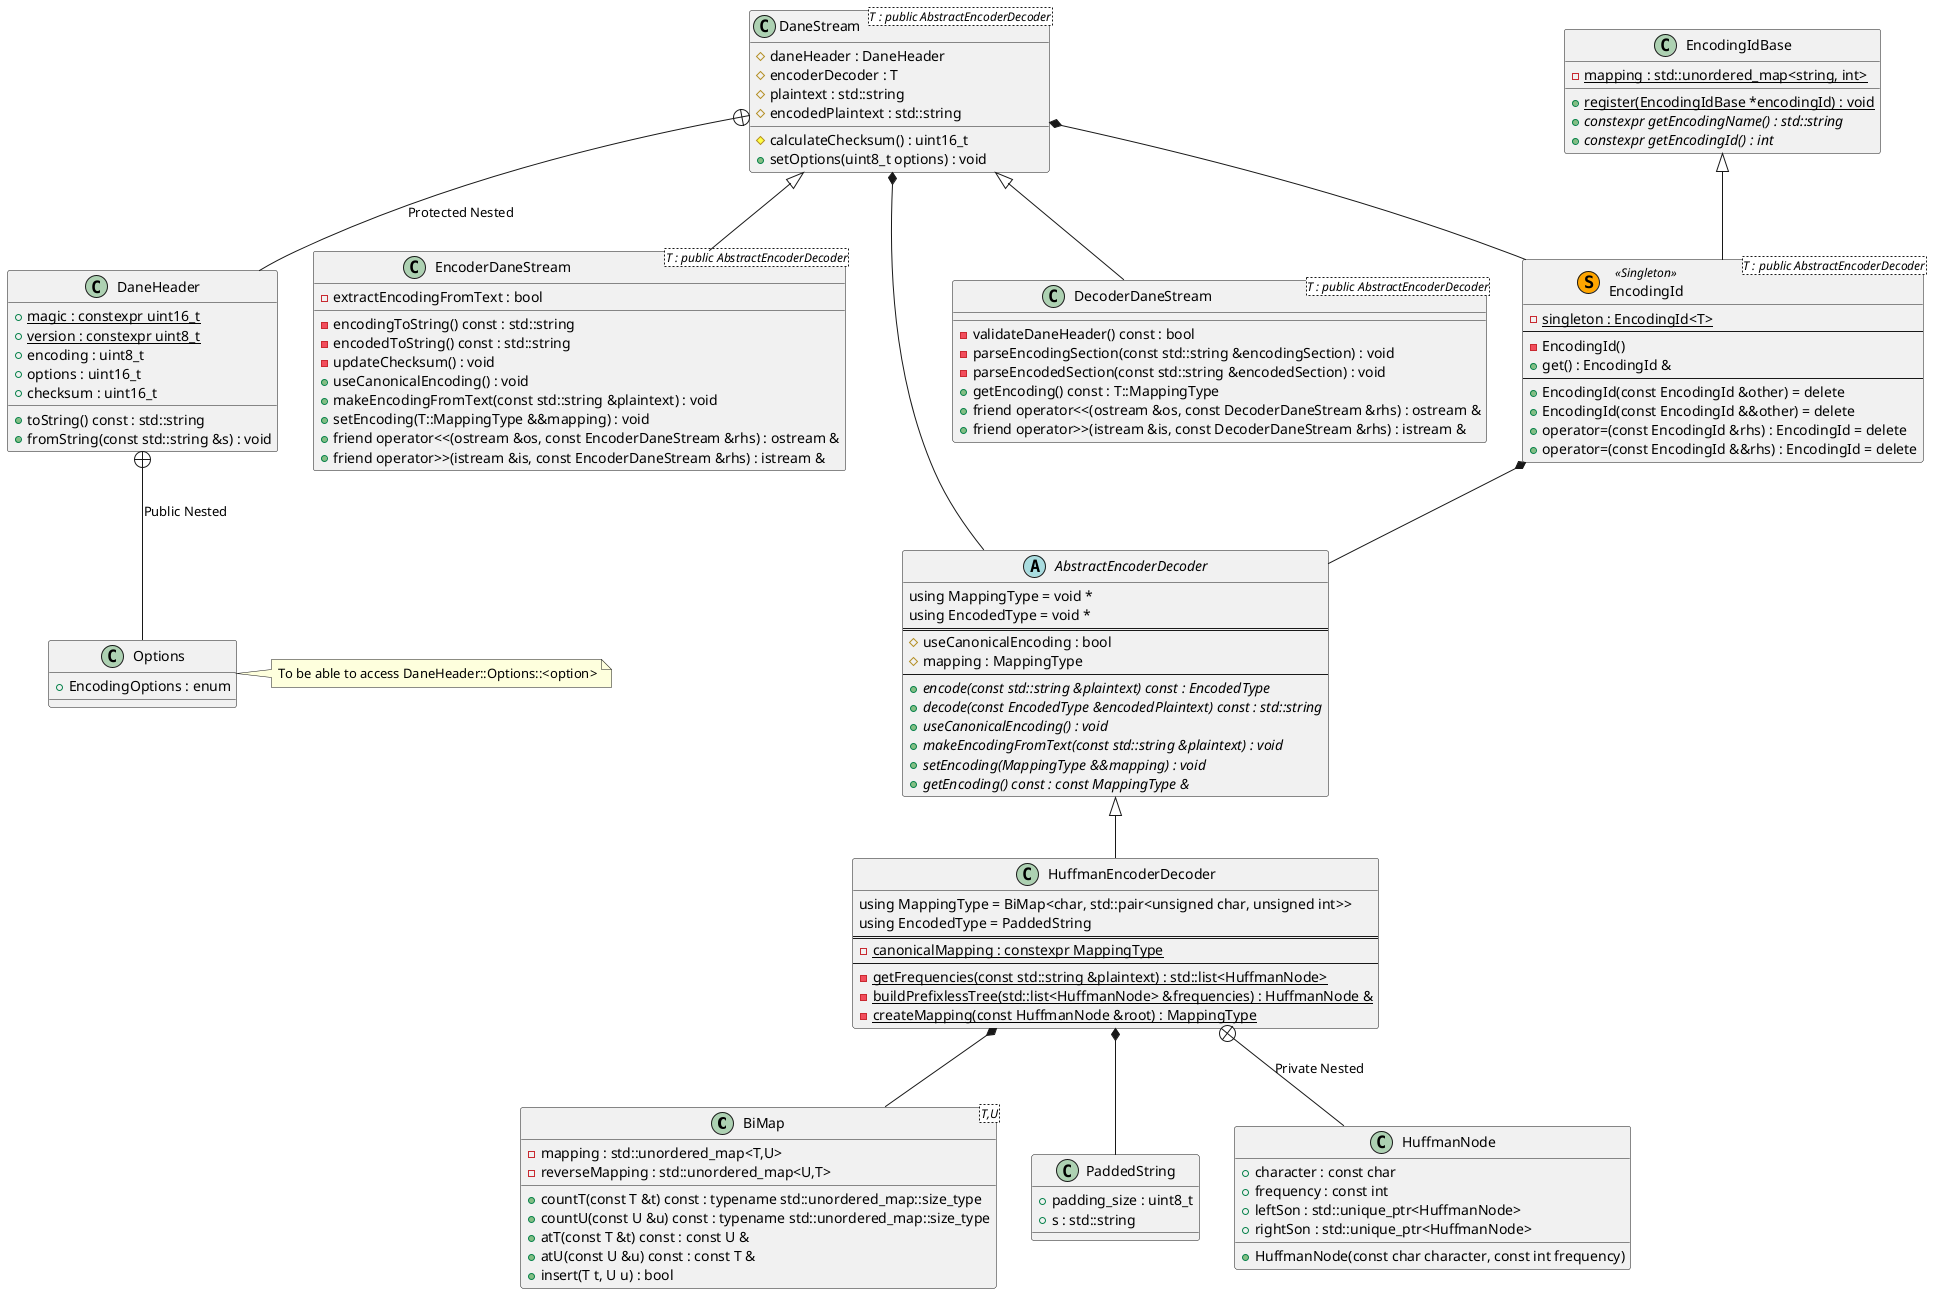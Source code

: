 @startuml dane
class BiMap<T,U> {
	- {field}	mapping : std::unordered_map<T,U>
	- {field}	reverseMapping : std::unordered_map<U,T>
	+ {method}	countT(const T &t) const : typename std::unordered_map::size_type
	+ {method}	countU(const U &u) const : typename std::unordered_map::size_type
	+ {method}	atT(const T &t) const : const U &
	+ {method}	atU(const U &u) const : const T &
	+ {method}	insert(T t, U u) : bool
}

class PaddedString {
	+ {field}	padding_size : uint8_t
	+ {field}	s : std::string
}

abstract class AbstractEncoderDecoder {
	using MappingType = void *
	using EncodedType = void *
	==
	# {field}	useCanonicalEncoding : bool
	# {field}	mapping : MappingType
	--
	+ {method}	{abstract} encode(const std::string &plaintext) const : EncodedType
	+ {method}	{abstract} decode(const EncodedType &encodedPlaintext) const : std::string
	+ {method}	{abstract} useCanonicalEncoding() : void
	+ {method}	{abstract} makeEncodingFromText(const std::string &plaintext) : void
	+ {method}	{abstract} setEncoding(MappingType &&mapping) : void
	+ {method}	{abstract} getEncoding() const : const MappingType &
}

AbstractEncoderDecoder <|-- HuffmanEncoderDecoder
HuffmanEncoderDecoder *-- BiMap
HuffmanEncoderDecoder *-- PaddedString
HuffmanEncoderDecoder +-- HuffmanNode : "Private Nested"
class HuffmanEncoderDecoder {
	using MappingType = BiMap<char, std::pair<unsigned char, unsigned int>>
	using EncodedType = PaddedString
	==
	- {field}	{static} canonicalMapping : constexpr MappingType
	--
	- {method}	{static} getFrequencies(const std::string &plaintext) : std::list<HuffmanNode>
	- {method}	{static} buildPrefixlessTree(std::list<HuffmanNode> &frequencies) : HuffmanNode &
	- {method}	{static} createMapping(const HuffmanNode &root) : MappingType
}

class HuffmanNode {
	+ {field}	character : const char
	+ {field}	frequency : const int
	+ {field}	leftSon : std::unique_ptr<HuffmanNode>
	+ {field}	rightSon : std::unique_ptr<HuffmanNode>
	+ {method}	HuffmanNode(const char character, const int frequency)
}

DaneStream +-- DaneHeader : Protected Nested
class DaneHeader {
	+ {field}	{static} magic : constexpr uint16_t
	+ {field}	{static} version : constexpr uint8_t
	+ {field}	encoding : uint8_t
	+ {field}	options : uint16_t
	+ {field}	checksum : uint16_t
	+ {method}	toString() const : std::string
	+ {method}	fromString(const std::string &s) : void
}

DaneHeader +-- Options : Public Nested
note right of Options : To be able to access DaneHeader::Options::<option>
class Options {
	+ {field}	EncodingOptions : enum
}

DaneStream *-- AbstractEncoderDecoder
DaneStream *-- EncodingId
class DaneStream<T : public AbstractEncoderDecoder> {
	# {field}	daneHeader : DaneHeader
	# {field}	encoderDecoder : T
	# {field}	plaintext : std::string
	# {field}	encodedPlaintext : std::string
	# {method}	calculateChecksum() : uint16_t
	+ {method}	setOptions(uint8_t options) : void
}

DaneStream <|-- EncoderDaneStream
class EncoderDaneStream<T : public AbstractEncoderDecoder> {
	- {field}	extractEncodingFromText : bool
	- {method}	encodingToString() const : std::string
	- {method}	encodedToString() const : std::string
	- {method}	updateChecksum() : void
	+ {method}	useCanonicalEncoding() : void
	+ {method}	makeEncodingFromText(const std::string &plaintext) : void
	+ {method}	setEncoding(T::MappingType &&mapping) : void
	+ {method}	friend operator<<(ostream &os, const EncoderDaneStream &rhs) : ostream &
	+ {method}	friend operator>>(istream &is, const EncoderDaneStream &rhs) : istream &
}

DaneStream <|-- DecoderDaneStream
class DecoderDaneStream<T : public AbstractEncoderDecoder> {
	- {method}	validateDaneHeader() const : bool
	- {method}	parseEncodingSection(const std::string &encodingSection) : void
	- {method}	parseEncodedSection(const std::string &encodedSection) : void
	+ {method}	getEncoding() const : T::MappingType
	+ {method}	friend operator<<(ostream &os, const DecoderDaneStream &rhs) : ostream &
	+ {method}	friend operator>>(istream &is, const DecoderDaneStream &rhs) : istream &
}

class EncodingIdBase {
	- {field}	{static} mapping : std::unordered_map<string, int>
	+ {method}	{static} register(EncodingIdBase *encodingId) : void
	+ {method}	{abstract} constexpr getEncodingName() : std::string
	+ {method}	{abstract} constexpr getEncodingId() : int
}

EncodingIdBase <|-- EncodingId
EncodingId *-- AbstractEncoderDecoder
class EncodingId<T : public AbstractEncoderDecoder> << (S,Orange) Singleton >> {
	- {field}	{static} singleton : EncodingId<T>
	--
	- {method}	EncodingId()
	+ {method}	get() : EncodingId &
	--
	+ {method}	EncodingId(const EncodingId &other) = delete
	+ {method}	EncodingId(const EncodingId &&other) = delete
	+ {method}	operator=(const EncodingId &rhs) : EncodingId = delete
	+ {method}	operator=(const EncodingId &&rhs) : EncodingId = delete
}

@enduml
